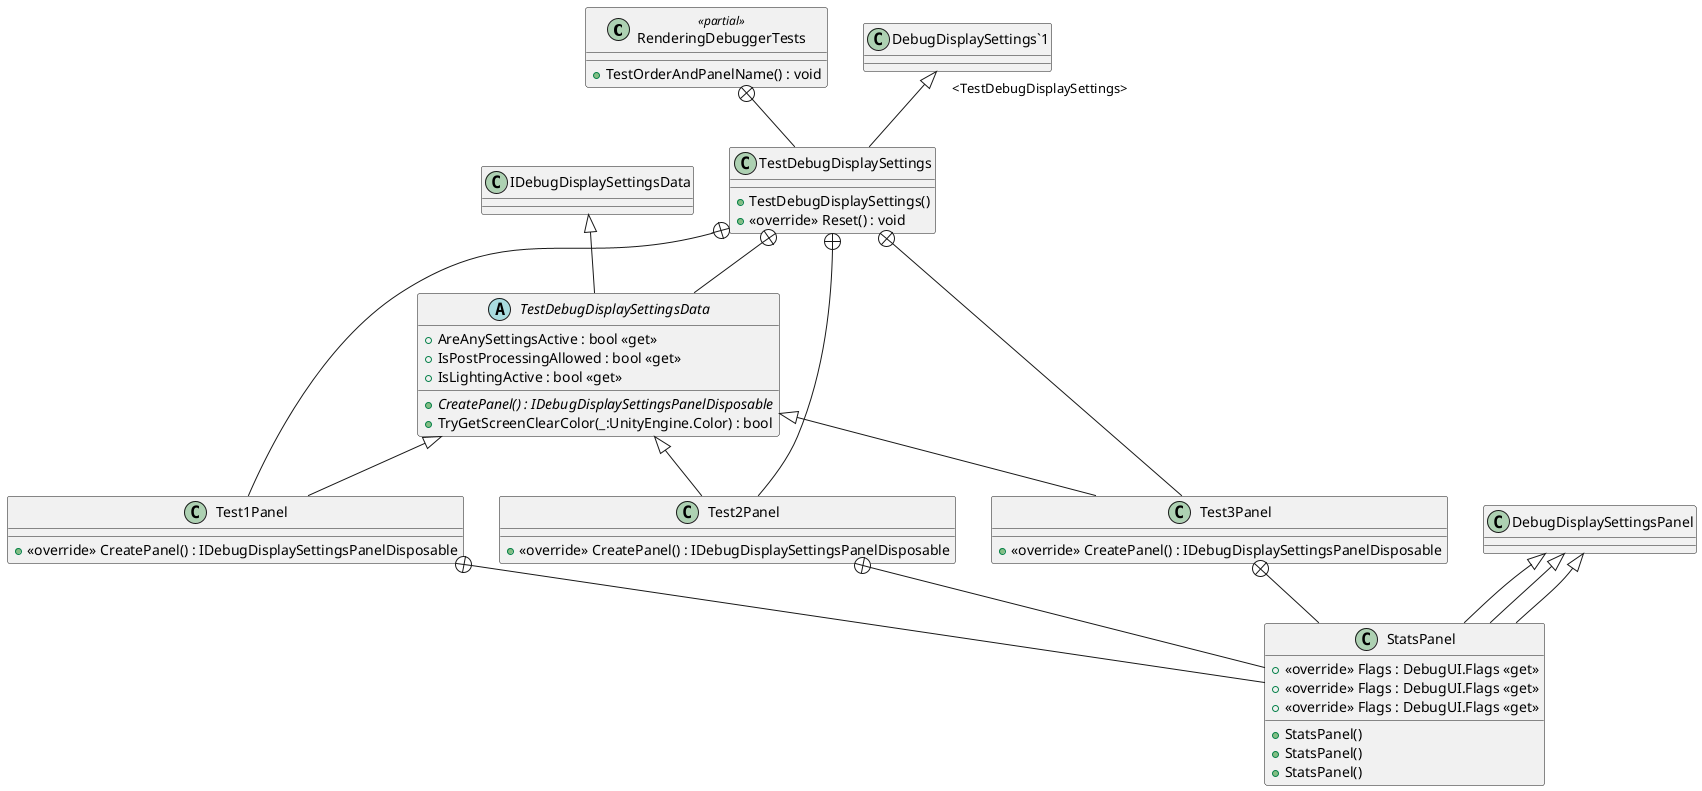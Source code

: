 @startuml
class RenderingDebuggerTests <<partial>> {
    + TestOrderAndPanelName() : void
}
class TestDebugDisplaySettings {
    + TestDebugDisplaySettings()
    + <<override>> Reset() : void
}
abstract class TestDebugDisplaySettingsData {
    + AreAnySettingsActive : bool <<get>>
    + IsPostProcessingAllowed : bool <<get>>
    + IsLightingActive : bool <<get>>
    + {abstract} CreatePanel() : IDebugDisplaySettingsPanelDisposable
    + TryGetScreenClearColor(_:UnityEngine.Color) : bool
}
class Test1Panel {
    + <<override>> CreatePanel() : IDebugDisplaySettingsPanelDisposable
}
class Test2Panel {
    + <<override>> CreatePanel() : IDebugDisplaySettingsPanelDisposable
}
class Test3Panel {
    + <<override>> CreatePanel() : IDebugDisplaySettingsPanelDisposable
}
class StatsPanel {
    + <<override>> Flags : DebugUI.Flags <<get>>
    + StatsPanel()
}
class StatsPanel {
    + <<override>> Flags : DebugUI.Flags <<get>>
    + StatsPanel()
}
class StatsPanel {
    + <<override>> Flags : DebugUI.Flags <<get>>
    + StatsPanel()
}
RenderingDebuggerTests +-- TestDebugDisplaySettings
"DebugDisplaySettings`1" "<TestDebugDisplaySettings>" <|-- TestDebugDisplaySettings
TestDebugDisplaySettings +-- TestDebugDisplaySettingsData
IDebugDisplaySettingsData <|-- TestDebugDisplaySettingsData
TestDebugDisplaySettings +-- Test1Panel
TestDebugDisplaySettingsData <|-- Test1Panel
TestDebugDisplaySettings +-- Test2Panel
TestDebugDisplaySettingsData <|-- Test2Panel
TestDebugDisplaySettings +-- Test3Panel
TestDebugDisplaySettingsData <|-- Test3Panel
Test1Panel +-- StatsPanel
DebugDisplaySettingsPanel <|-- StatsPanel
Test2Panel +-- StatsPanel
DebugDisplaySettingsPanel <|-- StatsPanel
Test3Panel +-- StatsPanel
DebugDisplaySettingsPanel <|-- StatsPanel
@enduml
